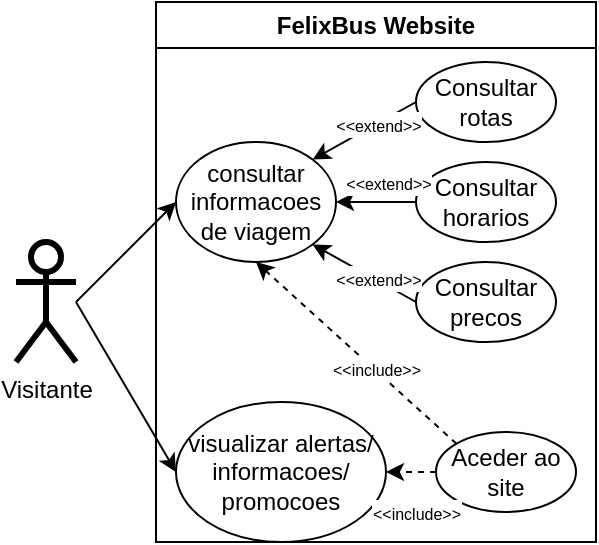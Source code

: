 <mxfile version="26.2.13">
  <diagram name="Page-1" id="hC5KfFPhoTWDi0yMPn16">
    <mxGraphModel dx="275" dy="658" grid="1" gridSize="10" guides="1" tooltips="1" connect="1" arrows="1" fold="1" page="1" pageScale="1" pageWidth="850" pageHeight="1100" math="0" shadow="0">
      <root>
        <mxCell id="0" />
        <mxCell id="1" parent="0" />
        <mxCell id="hotJ6gQ6gH4wyyDCzWZE-2" value="FelixBus Website" style="swimlane;whiteSpace=wrap;html=1;" vertex="1" parent="1">
          <mxGeometry x="110" y="170" width="220" height="270" as="geometry" />
        </mxCell>
        <mxCell id="hotJ6gQ6gH4wyyDCzWZE-3" value="Aceder ao site" style="ellipse;whiteSpace=wrap;html=1;" vertex="1" parent="hotJ6gQ6gH4wyyDCzWZE-2">
          <mxGeometry x="140" y="215" width="70" height="40" as="geometry" />
        </mxCell>
        <mxCell id="hotJ6gQ6gH4wyyDCzWZE-4" value="Consultar rotas" style="ellipse;whiteSpace=wrap;html=1;" vertex="1" parent="hotJ6gQ6gH4wyyDCzWZE-2">
          <mxGeometry x="130" y="30" width="70" height="40" as="geometry" />
        </mxCell>
        <mxCell id="hotJ6gQ6gH4wyyDCzWZE-5" value="Consultar horarios" style="ellipse;whiteSpace=wrap;html=1;" vertex="1" parent="hotJ6gQ6gH4wyyDCzWZE-2">
          <mxGeometry x="130" y="80" width="70" height="40" as="geometry" />
        </mxCell>
        <mxCell id="hotJ6gQ6gH4wyyDCzWZE-6" value="Consultar precos" style="ellipse;whiteSpace=wrap;html=1;" vertex="1" parent="hotJ6gQ6gH4wyyDCzWZE-2">
          <mxGeometry x="130" y="130" width="70" height="40" as="geometry" />
        </mxCell>
        <mxCell id="hotJ6gQ6gH4wyyDCzWZE-7" value="visualizar alertas/&lt;div&gt;informacoes/&lt;/div&gt;&lt;div&gt;promocoes&lt;/div&gt;" style="ellipse;whiteSpace=wrap;html=1;" vertex="1" parent="hotJ6gQ6gH4wyyDCzWZE-2">
          <mxGeometry x="10" y="200" width="105" height="70" as="geometry" />
        </mxCell>
        <mxCell id="hotJ6gQ6gH4wyyDCzWZE-8" value="consultar informacoes de viagem" style="ellipse;whiteSpace=wrap;html=1;" vertex="1" parent="hotJ6gQ6gH4wyyDCzWZE-2">
          <mxGeometry x="10" y="70" width="80" height="60" as="geometry" />
        </mxCell>
        <mxCell id="hotJ6gQ6gH4wyyDCzWZE-14" value="" style="endArrow=classic;html=1;rounded=0;entryX=0;entryY=0.5;entryDx=0;entryDy=0;" edge="1" parent="hotJ6gQ6gH4wyyDCzWZE-2" target="hotJ6gQ6gH4wyyDCzWZE-7">
          <mxGeometry width="50" height="50" relative="1" as="geometry">
            <mxPoint x="-40" y="150" as="sourcePoint" />
            <mxPoint x="42.5" y="150" as="targetPoint" />
          </mxGeometry>
        </mxCell>
        <mxCell id="hotJ6gQ6gH4wyyDCzWZE-15" value="" style="endArrow=classic;html=1;rounded=0;entryX=1;entryY=0;entryDx=0;entryDy=0;exitX=0;exitY=0.5;exitDx=0;exitDy=0;" edge="1" parent="hotJ6gQ6gH4wyyDCzWZE-2" source="hotJ6gQ6gH4wyyDCzWZE-4" target="hotJ6gQ6gH4wyyDCzWZE-8">
          <mxGeometry width="50" height="50" relative="1" as="geometry">
            <mxPoint x="160" y="140" as="sourcePoint" />
            <mxPoint x="180" y="60" as="targetPoint" />
          </mxGeometry>
        </mxCell>
        <mxCell id="hotJ6gQ6gH4wyyDCzWZE-26" value="&lt;font style=&quot;font-size: 8px;&quot;&gt;&amp;lt;&amp;lt;extend&amp;gt;&amp;gt;&lt;/font&gt;" style="edgeLabel;html=1;align=center;verticalAlign=middle;resizable=0;points=[];" vertex="1" connectable="0" parent="hotJ6gQ6gH4wyyDCzWZE-15">
          <mxGeometry x="-0.258" relative="1" as="geometry">
            <mxPoint as="offset" />
          </mxGeometry>
        </mxCell>
        <mxCell id="hotJ6gQ6gH4wyyDCzWZE-16" value="" style="endArrow=classic;html=1;rounded=0;entryX=1;entryY=0.5;entryDx=0;entryDy=0;exitX=0;exitY=0.5;exitDx=0;exitDy=0;" edge="1" parent="hotJ6gQ6gH4wyyDCzWZE-2" source="hotJ6gQ6gH4wyyDCzWZE-5" target="hotJ6gQ6gH4wyyDCzWZE-8">
          <mxGeometry width="50" height="50" relative="1" as="geometry">
            <mxPoint x="180" y="70" as="sourcePoint" />
            <mxPoint x="121" y="99" as="targetPoint" />
          </mxGeometry>
        </mxCell>
        <mxCell id="hotJ6gQ6gH4wyyDCzWZE-25" value="&lt;font style=&quot;font-size: 8px;&quot;&gt;&amp;lt;&amp;lt;extend&amp;gt;&amp;gt;&lt;/font&gt;" style="edgeLabel;html=1;align=center;verticalAlign=middle;resizable=0;points=[];" vertex="1" connectable="0" parent="hotJ6gQ6gH4wyyDCzWZE-16">
          <mxGeometry x="-0.216" y="1" relative="1" as="geometry">
            <mxPoint x="1" y="-11" as="offset" />
          </mxGeometry>
        </mxCell>
        <mxCell id="hotJ6gQ6gH4wyyDCzWZE-17" value="" style="endArrow=classic;html=1;rounded=0;entryX=1;entryY=1;entryDx=0;entryDy=0;exitX=0;exitY=0.5;exitDx=0;exitDy=0;" edge="1" parent="hotJ6gQ6gH4wyyDCzWZE-2" source="hotJ6gQ6gH4wyyDCzWZE-6" target="hotJ6gQ6gH4wyyDCzWZE-8">
          <mxGeometry width="50" height="50" relative="1" as="geometry">
            <mxPoint x="157" y="150" as="sourcePoint" />
            <mxPoint x="110" y="150" as="targetPoint" />
          </mxGeometry>
        </mxCell>
        <mxCell id="hotJ6gQ6gH4wyyDCzWZE-24" value="&lt;font style=&quot;font-size: 8px;&quot;&gt;&amp;lt;&amp;lt;extend&amp;gt;&amp;gt;&lt;/font&gt;" style="edgeLabel;html=1;align=center;verticalAlign=middle;resizable=0;points=[];" vertex="1" connectable="0" parent="hotJ6gQ6gH4wyyDCzWZE-17">
          <mxGeometry x="-0.236" y="-1" relative="1" as="geometry">
            <mxPoint as="offset" />
          </mxGeometry>
        </mxCell>
        <mxCell id="hotJ6gQ6gH4wyyDCzWZE-18" value="" style="endArrow=classic;html=1;rounded=0;dashed=1;exitX=0;exitY=0.5;exitDx=0;exitDy=0;entryX=1;entryY=0.5;entryDx=0;entryDy=0;" edge="1" parent="hotJ6gQ6gH4wyyDCzWZE-2" source="hotJ6gQ6gH4wyyDCzWZE-3" target="hotJ6gQ6gH4wyyDCzWZE-7">
          <mxGeometry width="50" height="50" relative="1" as="geometry">
            <mxPoint x="135" y="300" as="sourcePoint" />
            <mxPoint x="185" y="250" as="targetPoint" />
          </mxGeometry>
        </mxCell>
        <mxCell id="hotJ6gQ6gH4wyyDCzWZE-22" value="&lt;font style=&quot;font-size: 8px;&quot;&gt;&amp;lt;&amp;lt;include&amp;gt;&amp;gt;&lt;/font&gt;" style="edgeLabel;html=1;align=center;verticalAlign=middle;resizable=0;points=[];" vertex="1" connectable="0" parent="hotJ6gQ6gH4wyyDCzWZE-18">
          <mxGeometry x="-0.218" y="-3" relative="1" as="geometry">
            <mxPoint y="23" as="offset" />
          </mxGeometry>
        </mxCell>
        <mxCell id="hotJ6gQ6gH4wyyDCzWZE-19" value="" style="endArrow=classic;html=1;rounded=0;dashed=1;entryX=0.5;entryY=1;entryDx=0;entryDy=0;exitX=0;exitY=0;exitDx=0;exitDy=0;" edge="1" parent="hotJ6gQ6gH4wyyDCzWZE-2" source="hotJ6gQ6gH4wyyDCzWZE-3" target="hotJ6gQ6gH4wyyDCzWZE-8">
          <mxGeometry width="50" height="50" relative="1" as="geometry">
            <mxPoint x="170" y="220" as="sourcePoint" />
            <mxPoint x="135" y="200" as="targetPoint" />
          </mxGeometry>
        </mxCell>
        <mxCell id="hotJ6gQ6gH4wyyDCzWZE-20" value="&lt;font style=&quot;font-size: 8px;&quot;&gt;&amp;lt;&amp;lt;include&amp;gt;&amp;gt;&lt;/font&gt;" style="edgeLabel;html=1;align=center;verticalAlign=middle;resizable=0;points=[];" vertex="1" connectable="0" parent="hotJ6gQ6gH4wyyDCzWZE-19">
          <mxGeometry x="-0.185" y="-1" relative="1" as="geometry">
            <mxPoint as="offset" />
          </mxGeometry>
        </mxCell>
        <mxCell id="hotJ6gQ6gH4wyyDCzWZE-1" value="Visitante" style="shape=umlActor;verticalLabelPosition=bottom;verticalAlign=top;html=1;outlineConnect=0;strokeWidth=3;" vertex="1" parent="1">
          <mxGeometry x="40" y="290" width="30" height="60" as="geometry" />
        </mxCell>
        <mxCell id="hotJ6gQ6gH4wyyDCzWZE-13" value="" style="endArrow=classic;html=1;rounded=0;entryX=0;entryY=0.5;entryDx=0;entryDy=0;" edge="1" parent="1" target="hotJ6gQ6gH4wyyDCzWZE-8">
          <mxGeometry width="50" height="50" relative="1" as="geometry">
            <mxPoint x="70" y="320" as="sourcePoint" />
            <mxPoint x="148" y="230" as="targetPoint" />
          </mxGeometry>
        </mxCell>
      </root>
    </mxGraphModel>
  </diagram>
</mxfile>
